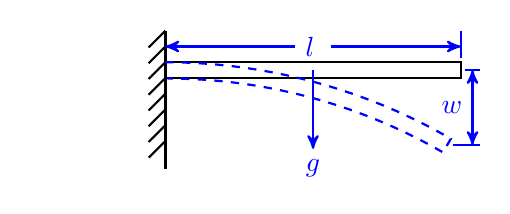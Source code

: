 \usetikzlibrary{calc,intersections,through,backgrounds}
\usetikzlibrary{decorations.pathreplacing,decorations.pathmorphing,arrows}
\usetikzlibrary{shapes}
\begin{tikzpicture}[interface/.style={
        postaction={draw,decorate,decoration={border,angle=-45,
                    amplitude=0.3cm,segment length=2mm}}}]
\draw[interface,thick] (0,0.5)--(0,-1.25);
\draw [thick] (0,-0.1) rectangle (3.75,0.1);
\draw [thick,blue,dashed] (0,0.1) arc (90:60:7.25 and 7.25) --++(-0.1,-0.173)  arc (60:90:7 and 7) ;
\draw [thick,blue,->,>=stealth'](1.875,0)--(1.875,-1) node[below]{$g$};

\draw[thick,blue,<->,>=stealth'] (3.65,-0.95)--(4,-0.95) (3.8,0)--(4,0) (3.9,0)--(3.9,-0.95) node[midway,left]{$w$};

\draw[blue,thick,<-,>=stealth'](3.75,0.15) -- (3.75,0.5) (0,0.3)--(1.65,0.3) node [right]{$l$};
\draw[blue,thick,->,>=stealth'](2.1,0.3)--(3.75,0.3);
\end{tikzpicture}